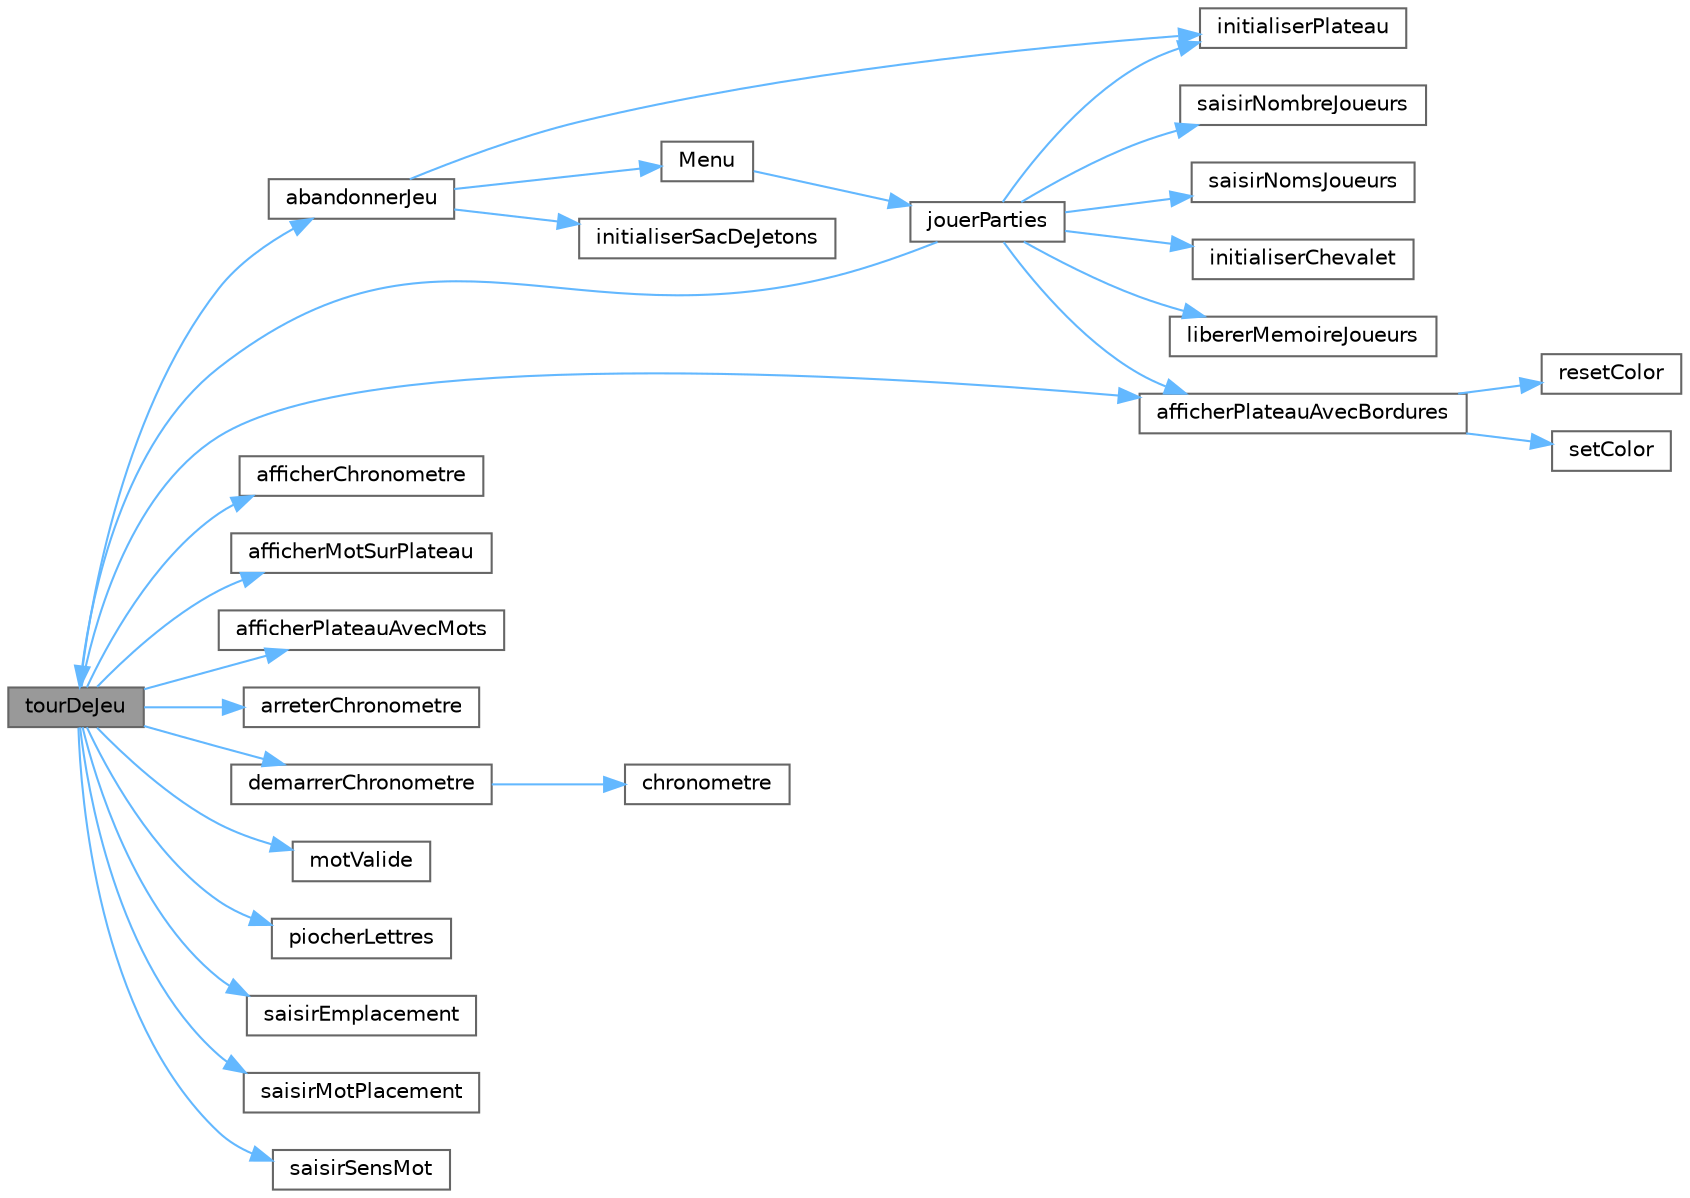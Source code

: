 digraph "tourDeJeu"
{
 // LATEX_PDF_SIZE
  bgcolor="transparent";
  edge [fontname=Helvetica,fontsize=10,labelfontname=Helvetica,labelfontsize=10];
  node [fontname=Helvetica,fontsize=10,shape=box,height=0.2,width=0.4];
  rankdir="LR";
  Node1 [id="Node000001",label="tourDeJeu",height=0.2,width=0.4,color="gray40", fillcolor="grey60", style="filled", fontcolor="black",tooltip=" "];
  Node1 -> Node2 [id="edge53_Node000001_Node000002",color="steelblue1",style="solid",tooltip=" "];
  Node2 [id="Node000002",label="abandonnerJeu",height=0.2,width=0.4,color="grey40", fillcolor="white", style="filled",URL="$sspgm_8c.html#aec3978e0c8aa77c1ffa58169366f915c",tooltip=" "];
  Node2 -> Node3 [id="edge54_Node000002_Node000003",color="steelblue1",style="solid",tooltip=" "];
  Node3 [id="Node000003",label="initialiserPlateau",height=0.2,width=0.4,color="grey40", fillcolor="white", style="filled",URL="$sspgm_8c.html#a7542b1a0bab64f040b0207557390ef70",tooltip=" "];
  Node2 -> Node4 [id="edge55_Node000002_Node000004",color="steelblue1",style="solid",tooltip=" "];
  Node4 [id="Node000004",label="initialiserSacDeJetons",height=0.2,width=0.4,color="grey40", fillcolor="white", style="filled",URL="$sspgm_8c.html#a1c91f2bb19a517cd09d40a437015f526",tooltip=" "];
  Node2 -> Node5 [id="edge56_Node000002_Node000005",color="steelblue1",style="solid",tooltip=" "];
  Node5 [id="Node000005",label="Menu",height=0.2,width=0.4,color="grey40", fillcolor="white", style="filled",URL="$sspgm_8c.html#a6b0067666ba7d74453f3a3c2c61d84a6",tooltip=" "];
  Node5 -> Node6 [id="edge57_Node000005_Node000006",color="steelblue1",style="solid",tooltip=" "];
  Node6 [id="Node000006",label="jouerParties",height=0.2,width=0.4,color="grey40", fillcolor="white", style="filled",URL="$sspgm_8c.html#ab8b1fd45c61c8a6cbedf8a1bdb74b921",tooltip=" "];
  Node6 -> Node7 [id="edge58_Node000006_Node000007",color="steelblue1",style="solid",tooltip=" "];
  Node7 [id="Node000007",label="afficherPlateauAvecBordures",height=0.2,width=0.4,color="grey40", fillcolor="white", style="filled",URL="$sspgm_8c.html#aafe6c1764fdcac8f2f297762d0c6484d",tooltip=" "];
  Node7 -> Node8 [id="edge59_Node000007_Node000008",color="steelblue1",style="solid",tooltip=" "];
  Node8 [id="Node000008",label="resetColor",height=0.2,width=0.4,color="grey40", fillcolor="white", style="filled",URL="$sspgm_8c.html#afe00396766eb6b8ca4674de4c5d3d949",tooltip=" "];
  Node7 -> Node9 [id="edge60_Node000007_Node000009",color="steelblue1",style="solid",tooltip=" "];
  Node9 [id="Node000009",label="setColor",height=0.2,width=0.4,color="grey40", fillcolor="white", style="filled",URL="$sspgm_8c.html#a75b9cb32ff80bf061791beb01a8433d0",tooltip=" "];
  Node6 -> Node10 [id="edge61_Node000006_Node000010",color="steelblue1",style="solid",tooltip=" "];
  Node10 [id="Node000010",label="initialiserChevalet",height=0.2,width=0.4,color="grey40", fillcolor="white", style="filled",URL="$sspgm_8c.html#ab42256bf99a127446582147bcab7517d",tooltip=" "];
  Node6 -> Node3 [id="edge62_Node000006_Node000003",color="steelblue1",style="solid",tooltip=" "];
  Node6 -> Node11 [id="edge63_Node000006_Node000011",color="steelblue1",style="solid",tooltip=" "];
  Node11 [id="Node000011",label="libererMemoireJoueurs",height=0.2,width=0.4,color="grey40", fillcolor="white", style="filled",URL="$sspgm_8c.html#a6b8b52777c2a123f3b038f2c1dcb08ff",tooltip=" "];
  Node6 -> Node12 [id="edge64_Node000006_Node000012",color="steelblue1",style="solid",tooltip=" "];
  Node12 [id="Node000012",label="saisirNombreJoueurs",height=0.2,width=0.4,color="grey40", fillcolor="white", style="filled",URL="$sspgm_8c.html#ac2d52dae5f7f866b48fedecf4cb85819",tooltip=" "];
  Node6 -> Node13 [id="edge65_Node000006_Node000013",color="steelblue1",style="solid",tooltip=" "];
  Node13 [id="Node000013",label="saisirNomsJoueurs",height=0.2,width=0.4,color="grey40", fillcolor="white", style="filled",URL="$sspgm_8c.html#af6e24be33010eaa11b5bed912225917e",tooltip=" "];
  Node6 -> Node1 [id="edge66_Node000006_Node000001",color="steelblue1",style="solid",tooltip=" "];
  Node1 -> Node14 [id="edge67_Node000001_Node000014",color="steelblue1",style="solid",tooltip=" "];
  Node14 [id="Node000014",label="afficherChronometre",height=0.2,width=0.4,color="grey40", fillcolor="white", style="filled",URL="$sspgm_8c.html#a5c53e4e38a5a5dd0255154f34b2f97f5",tooltip=" "];
  Node1 -> Node15 [id="edge68_Node000001_Node000015",color="steelblue1",style="solid",tooltip=" "];
  Node15 [id="Node000015",label="afficherMotSurPlateau",height=0.2,width=0.4,color="grey40", fillcolor="white", style="filled",URL="$sspgm_8c.html#acf9028e4c97a01a61799466467dd8328",tooltip=" "];
  Node1 -> Node7 [id="edge69_Node000001_Node000007",color="steelblue1",style="solid",tooltip=" "];
  Node1 -> Node16 [id="edge70_Node000001_Node000016",color="steelblue1",style="solid",tooltip=" "];
  Node16 [id="Node000016",label="afficherPlateauAvecMots",height=0.2,width=0.4,color="grey40", fillcolor="white", style="filled",URL="$sspgm_8c.html#a0ec96f0e78daea20fbaadfaa0265ef7d",tooltip=" "];
  Node1 -> Node17 [id="edge71_Node000001_Node000017",color="steelblue1",style="solid",tooltip=" "];
  Node17 [id="Node000017",label="arreterChronometre",height=0.2,width=0.4,color="grey40", fillcolor="white", style="filled",URL="$sspgm_8c.html#a0a0e06d44d3181d5d789c0edf117bd1f",tooltip=" "];
  Node1 -> Node18 [id="edge72_Node000001_Node000018",color="steelblue1",style="solid",tooltip=" "];
  Node18 [id="Node000018",label="demarrerChronometre",height=0.2,width=0.4,color="grey40", fillcolor="white", style="filled",URL="$sspgm_8c.html#a138484bf93fbfd911dde40aba32ec463",tooltip=" "];
  Node18 -> Node19 [id="edge73_Node000018_Node000019",color="steelblue1",style="solid",tooltip=" "];
  Node19 [id="Node000019",label="chronometre",height=0.2,width=0.4,color="grey40", fillcolor="white", style="filled",URL="$sspgm_8c.html#a221172025df8249130db3f63f93d7332",tooltip=" "];
  Node1 -> Node20 [id="edge74_Node000001_Node000020",color="steelblue1",style="solid",tooltip=" "];
  Node20 [id="Node000020",label="motValide",height=0.2,width=0.4,color="grey40", fillcolor="white", style="filled",URL="$sspgm_8c.html#a3035e93c68052101047b79fc93660680",tooltip=" "];
  Node1 -> Node21 [id="edge75_Node000001_Node000021",color="steelblue1",style="solid",tooltip=" "];
  Node21 [id="Node000021",label="piocherLettres",height=0.2,width=0.4,color="grey40", fillcolor="white", style="filled",URL="$sspgm_8c.html#a5128519771d9eb20c4a417a47b42336b",tooltip=" "];
  Node1 -> Node22 [id="edge76_Node000001_Node000022",color="steelblue1",style="solid",tooltip=" "];
  Node22 [id="Node000022",label="saisirEmplacement",height=0.2,width=0.4,color="grey40", fillcolor="white", style="filled",URL="$sspgm_8c.html#a6ebe1942c0cc6bcf1add4113169b5056",tooltip=" "];
  Node1 -> Node23 [id="edge77_Node000001_Node000023",color="steelblue1",style="solid",tooltip=" "];
  Node23 [id="Node000023",label="saisirMotPlacement",height=0.2,width=0.4,color="grey40", fillcolor="white", style="filled",URL="$sspgm_8c.html#ae39022681322f8055ae7e411ee5052b0",tooltip=" "];
  Node1 -> Node24 [id="edge78_Node000001_Node000024",color="steelblue1",style="solid",tooltip=" "];
  Node24 [id="Node000024",label="saisirSensMot",height=0.2,width=0.4,color="grey40", fillcolor="white", style="filled",URL="$sspgm_8c.html#aabe753c71634fa9afaef8ba7cfdeeaa1",tooltip=" "];
}
